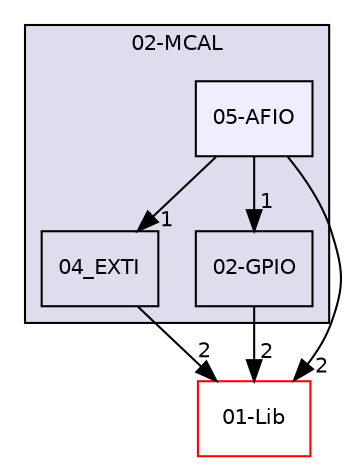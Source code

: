 digraph "02-MCAL/05-AFIO" {
  compound=true
  node [ fontsize="10", fontname="Helvetica"];
  edge [ labelfontsize="10", labelfontname="Helvetica"];
  subgraph clusterdir_ead4d19c350ebd6941e0b59c8918c859 {
    graph [ bgcolor="#ddddee", pencolor="black", label="02-MCAL" fontname="Helvetica", fontsize="10", URL="dir_ead4d19c350ebd6941e0b59c8918c859.html"]
  dir_c2eeced5e8aadf59fb01d4f38e2b4b1d [shape=box label="04_EXTI" URL="dir_c2eeced5e8aadf59fb01d4f38e2b4b1d.html"];
  dir_f3f0cbc90847a3fdee31cde81372b0ee [shape=box label="02-GPIO" URL="dir_f3f0cbc90847a3fdee31cde81372b0ee.html"];
  dir_83160918c89d77f062c37a70124c0577 [shape=box, label="05-AFIO", style="filled", fillcolor="#eeeeff", pencolor="black", URL="dir_83160918c89d77f062c37a70124c0577.html"];
  }
  dir_3ef48f05242fe000705ef98a9adf09bc [shape=box label="01-Lib" fillcolor="white" style="filled" color="red" URL="dir_3ef48f05242fe000705ef98a9adf09bc.html"];
  dir_c2eeced5e8aadf59fb01d4f38e2b4b1d->dir_3ef48f05242fe000705ef98a9adf09bc [headlabel="2", labeldistance=1.5 headhref="dir_000007_000000.html"];
  dir_f3f0cbc90847a3fdee31cde81372b0ee->dir_3ef48f05242fe000705ef98a9adf09bc [headlabel="2", labeldistance=1.5 headhref="dir_000005_000000.html"];
  dir_83160918c89d77f062c37a70124c0577->dir_3ef48f05242fe000705ef98a9adf09bc [headlabel="2", labeldistance=1.5 headhref="dir_000008_000000.html"];
  dir_83160918c89d77f062c37a70124c0577->dir_c2eeced5e8aadf59fb01d4f38e2b4b1d [headlabel="1", labeldistance=1.5 headhref="dir_000008_000007.html"];
  dir_83160918c89d77f062c37a70124c0577->dir_f3f0cbc90847a3fdee31cde81372b0ee [headlabel="1", labeldistance=1.5 headhref="dir_000008_000005.html"];
}
